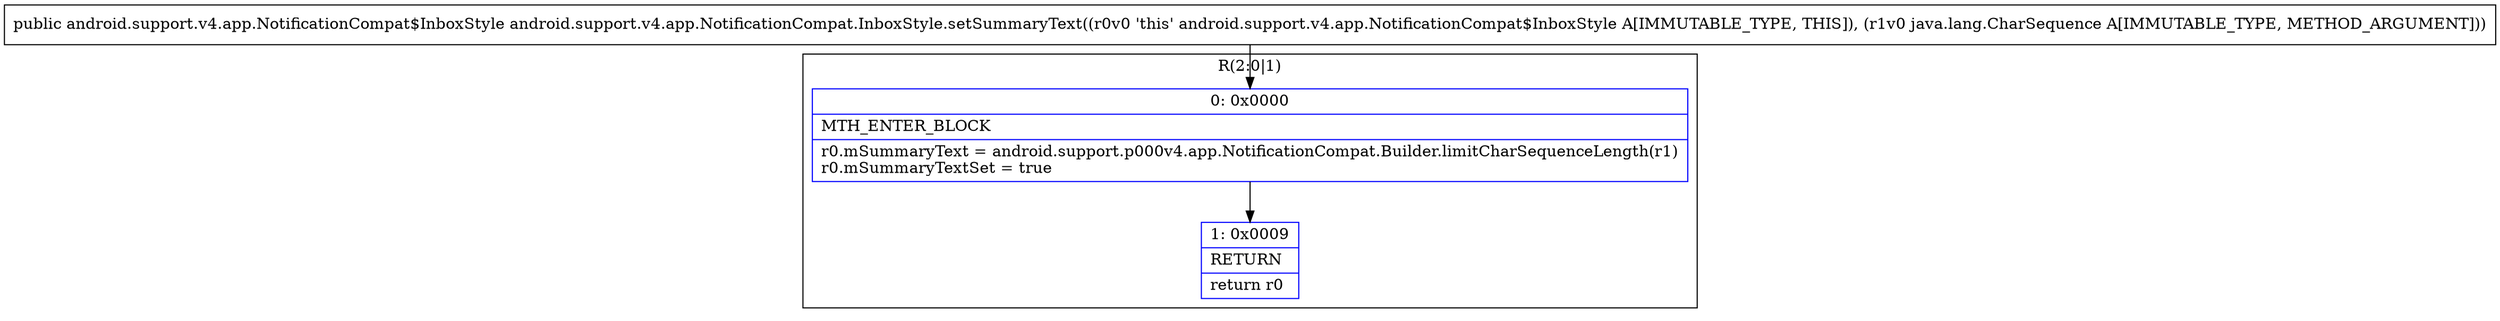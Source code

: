digraph "CFG forandroid.support.v4.app.NotificationCompat.InboxStyle.setSummaryText(Ljava\/lang\/CharSequence;)Landroid\/support\/v4\/app\/NotificationCompat$InboxStyle;" {
subgraph cluster_Region_428619726 {
label = "R(2:0|1)";
node [shape=record,color=blue];
Node_0 [shape=record,label="{0\:\ 0x0000|MTH_ENTER_BLOCK\l|r0.mSummaryText = android.support.p000v4.app.NotificationCompat.Builder.limitCharSequenceLength(r1)\lr0.mSummaryTextSet = true\l}"];
Node_1 [shape=record,label="{1\:\ 0x0009|RETURN\l|return r0\l}"];
}
MethodNode[shape=record,label="{public android.support.v4.app.NotificationCompat$InboxStyle android.support.v4.app.NotificationCompat.InboxStyle.setSummaryText((r0v0 'this' android.support.v4.app.NotificationCompat$InboxStyle A[IMMUTABLE_TYPE, THIS]), (r1v0 java.lang.CharSequence A[IMMUTABLE_TYPE, METHOD_ARGUMENT])) }"];
MethodNode -> Node_0;
Node_0 -> Node_1;
}

